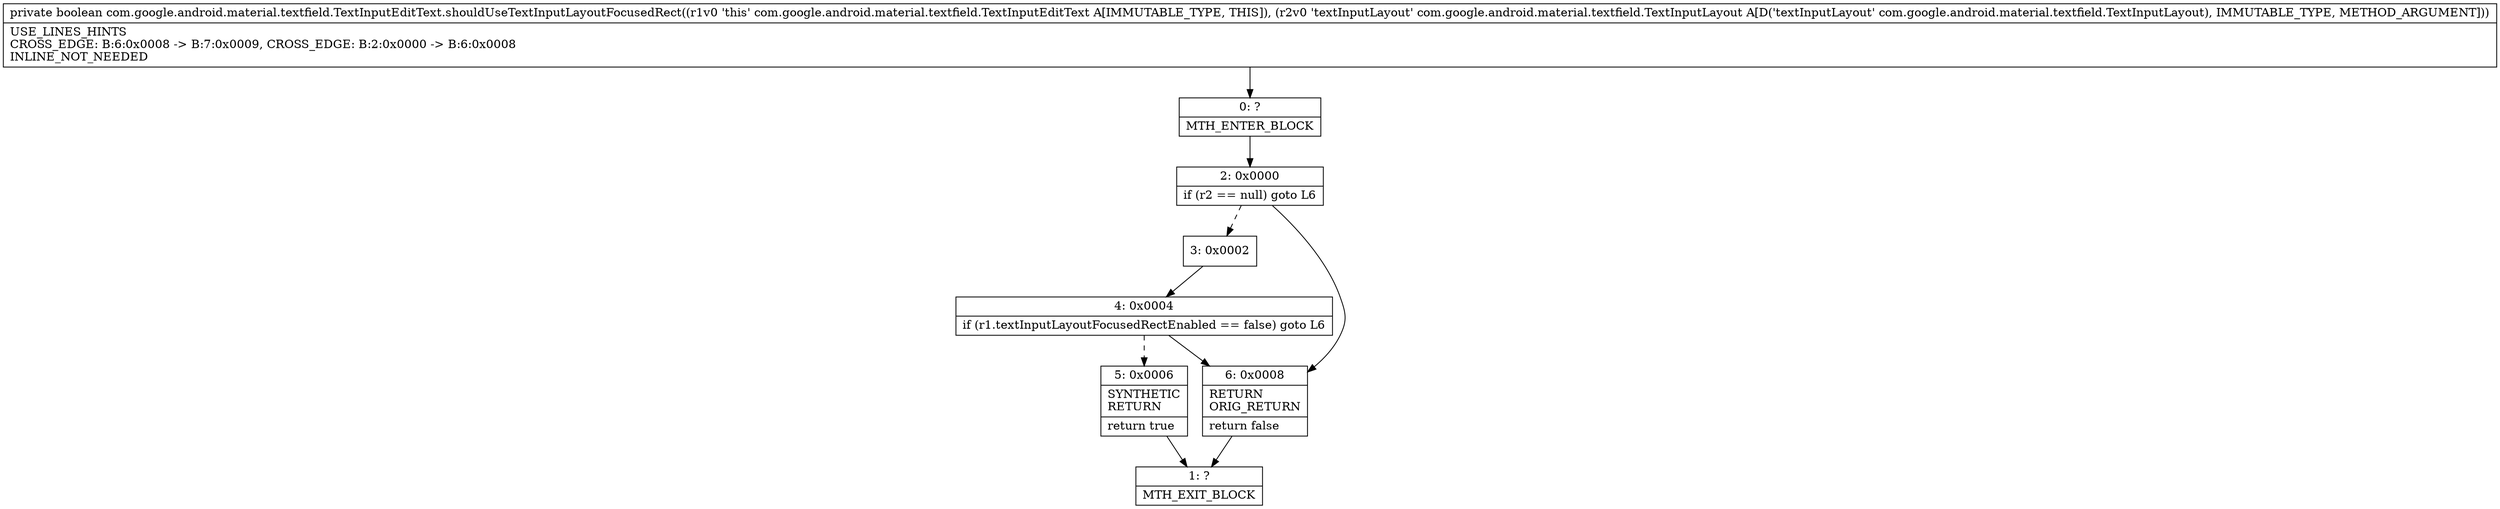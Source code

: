 digraph "CFG forcom.google.android.material.textfield.TextInputEditText.shouldUseTextInputLayoutFocusedRect(Lcom\/google\/android\/material\/textfield\/TextInputLayout;)Z" {
Node_0 [shape=record,label="{0\:\ ?|MTH_ENTER_BLOCK\l}"];
Node_2 [shape=record,label="{2\:\ 0x0000|if (r2 == null) goto L6\l}"];
Node_3 [shape=record,label="{3\:\ 0x0002}"];
Node_4 [shape=record,label="{4\:\ 0x0004|if (r1.textInputLayoutFocusedRectEnabled == false) goto L6\l}"];
Node_5 [shape=record,label="{5\:\ 0x0006|SYNTHETIC\lRETURN\l|return true\l}"];
Node_1 [shape=record,label="{1\:\ ?|MTH_EXIT_BLOCK\l}"];
Node_6 [shape=record,label="{6\:\ 0x0008|RETURN\lORIG_RETURN\l|return false\l}"];
MethodNode[shape=record,label="{private boolean com.google.android.material.textfield.TextInputEditText.shouldUseTextInputLayoutFocusedRect((r1v0 'this' com.google.android.material.textfield.TextInputEditText A[IMMUTABLE_TYPE, THIS]), (r2v0 'textInputLayout' com.google.android.material.textfield.TextInputLayout A[D('textInputLayout' com.google.android.material.textfield.TextInputLayout), IMMUTABLE_TYPE, METHOD_ARGUMENT]))  | USE_LINES_HINTS\lCROSS_EDGE: B:6:0x0008 \-\> B:7:0x0009, CROSS_EDGE: B:2:0x0000 \-\> B:6:0x0008\lINLINE_NOT_NEEDED\l}"];
MethodNode -> Node_0;Node_0 -> Node_2;
Node_2 -> Node_3[style=dashed];
Node_2 -> Node_6;
Node_3 -> Node_4;
Node_4 -> Node_5[style=dashed];
Node_4 -> Node_6;
Node_5 -> Node_1;
Node_6 -> Node_1;
}


